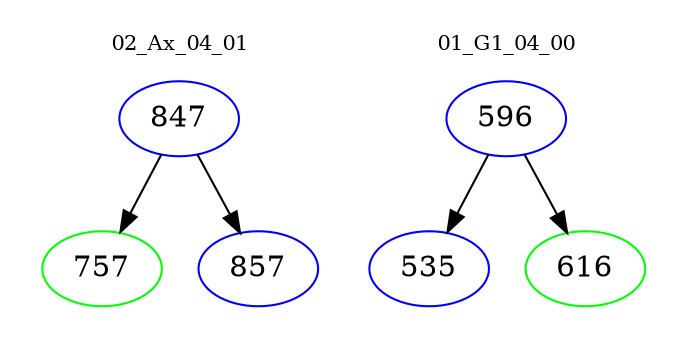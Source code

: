 digraph{
subgraph cluster_0 {
color = white
label = "02_Ax_04_01";
fontsize=10;
T0_847 [label="847", color="blue"]
T0_847 -> T0_757 [color="black"]
T0_757 [label="757", color="green"]
T0_847 -> T0_857 [color="black"]
T0_857 [label="857", color="blue"]
}
subgraph cluster_1 {
color = white
label = "01_G1_04_00";
fontsize=10;
T1_596 [label="596", color="blue"]
T1_596 -> T1_535 [color="black"]
T1_535 [label="535", color="blue"]
T1_596 -> T1_616 [color="black"]
T1_616 [label="616", color="green"]
}
}

